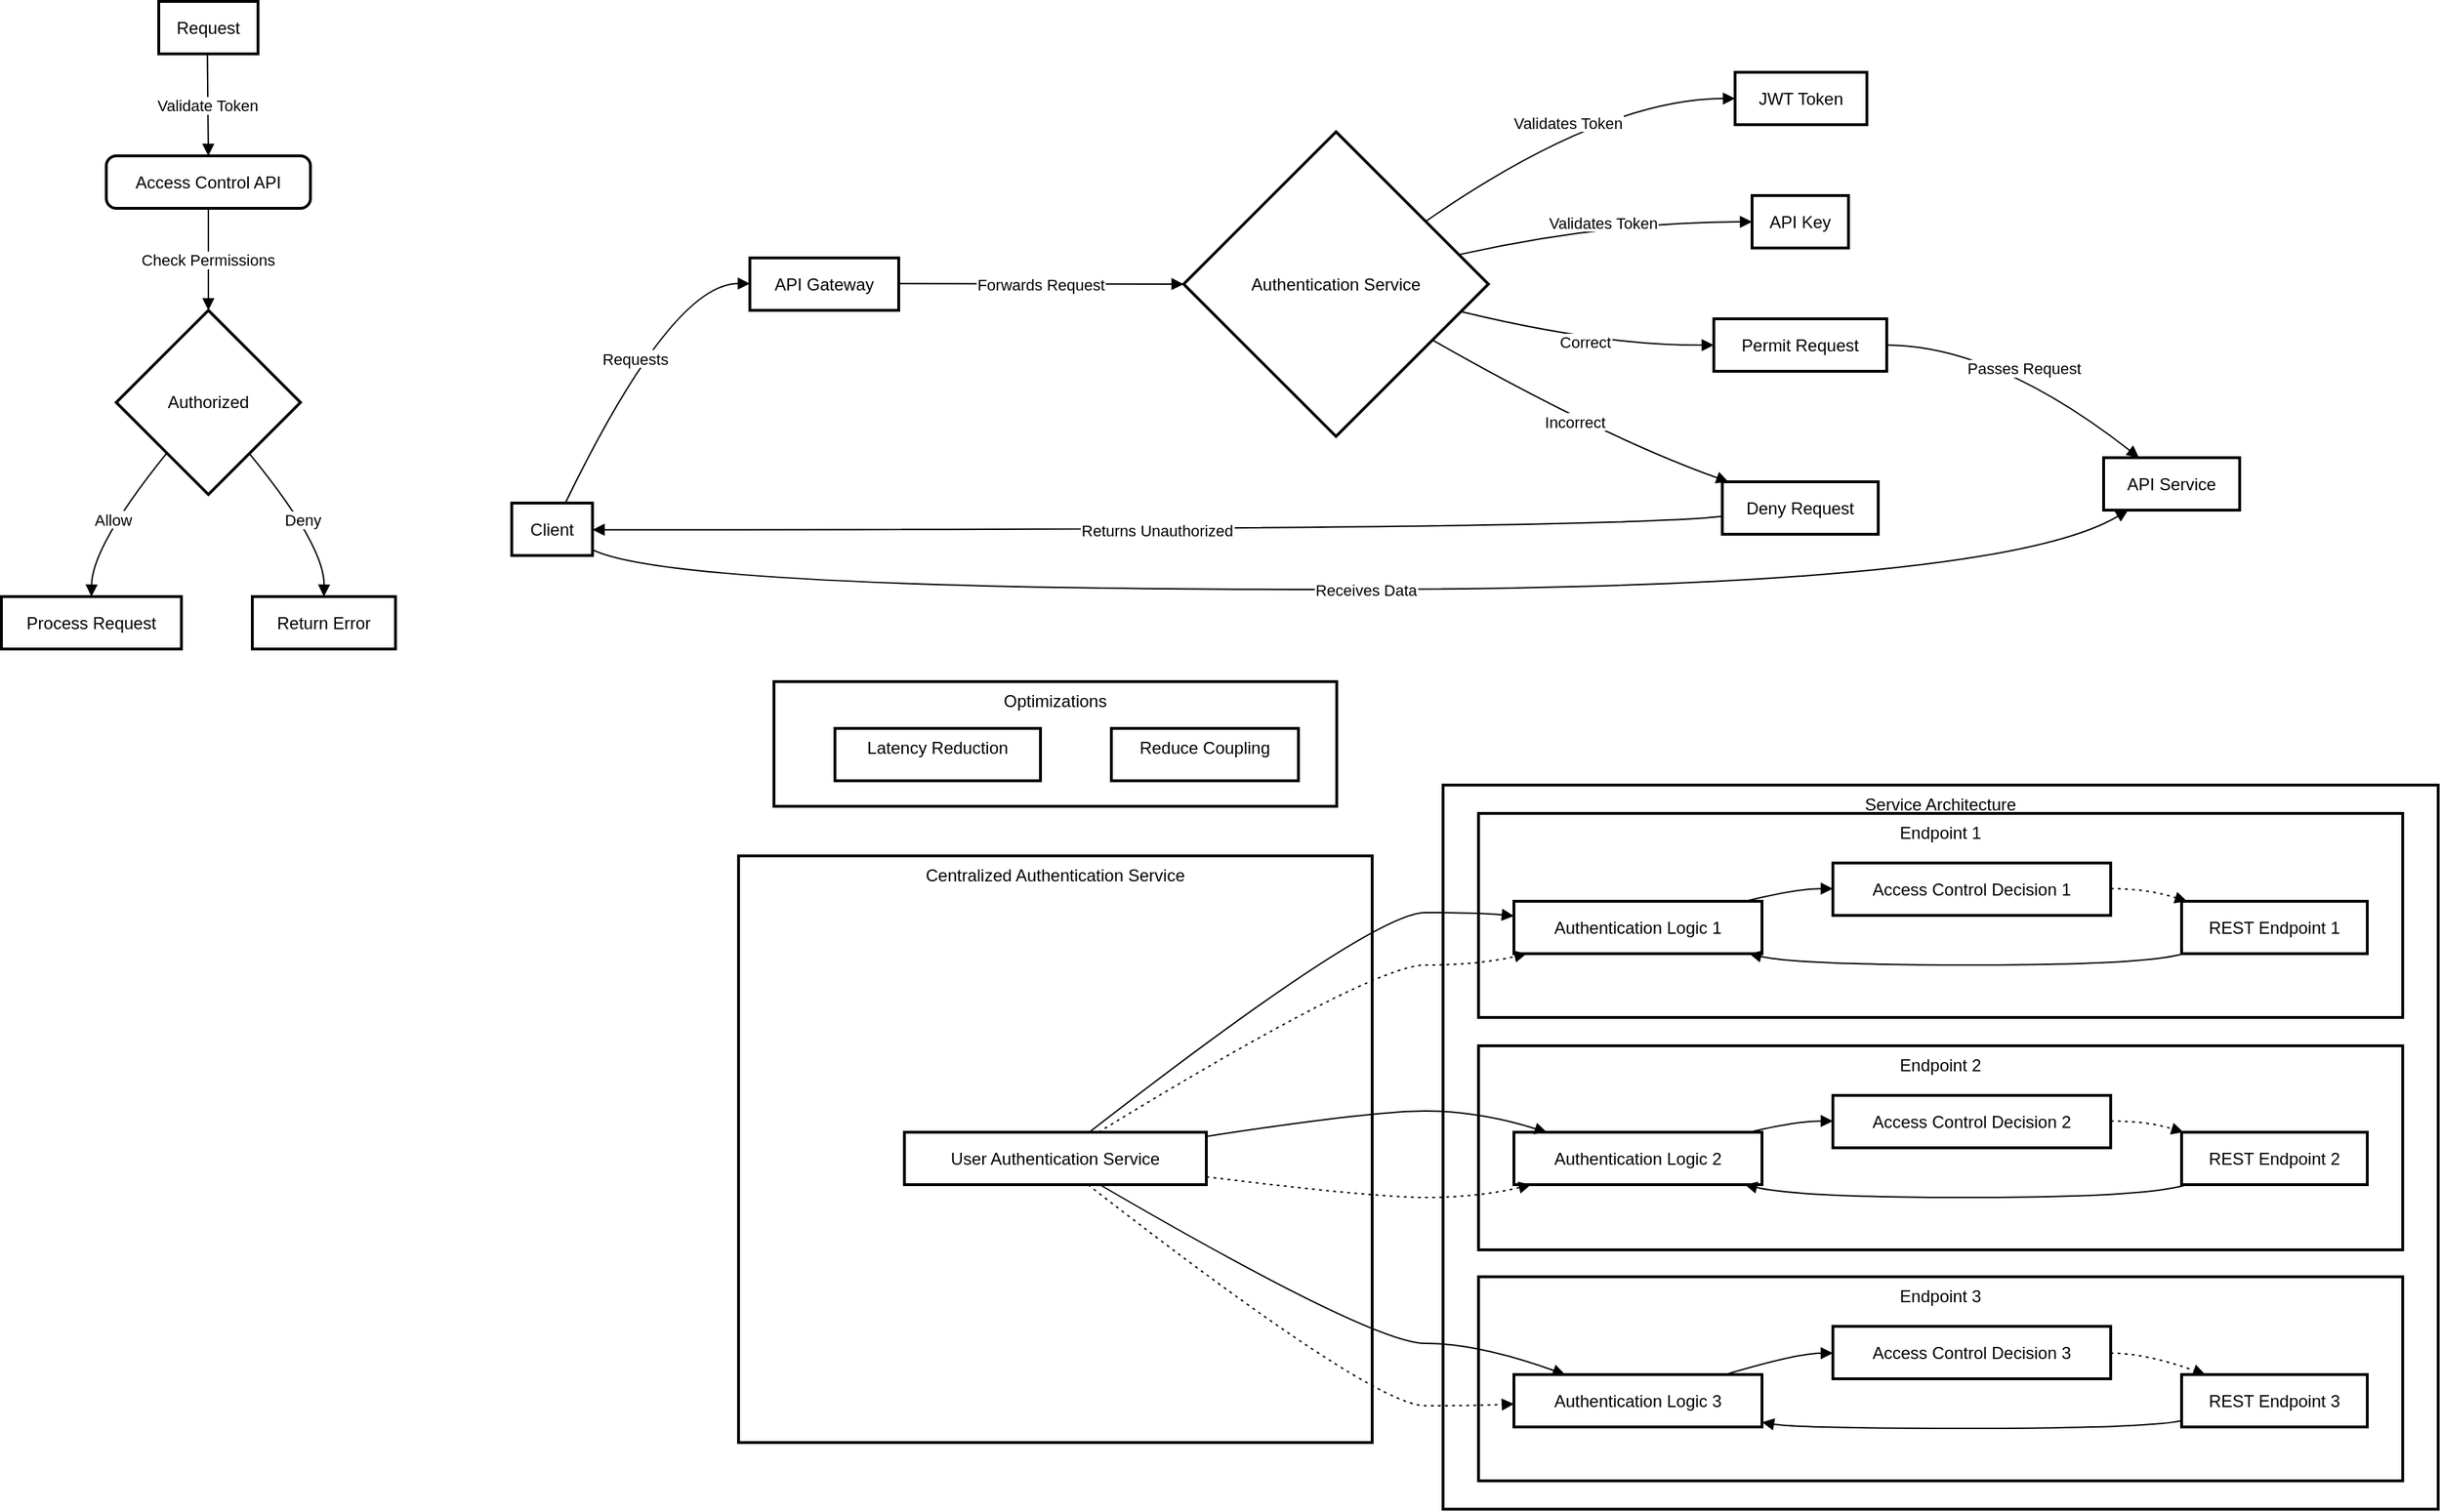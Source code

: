 <mxfile version="24.7.7">
  <diagram name="Page-1" id="MOcFmovRXAjLy9BOT2LX">
    <mxGraphModel dx="2046" dy="616" grid="1" gridSize="10" guides="1" tooltips="1" connect="1" arrows="1" fold="1" page="1" pageScale="1" pageWidth="850" pageHeight="1100" math="0" shadow="0">
      <root>
        <mxCell id="0" />
        <mxCell id="1" parent="0" />
        <mxCell id="2" value="Request" style="whiteSpace=wrap;strokeWidth=2;" parent="1" vertex="1">
          <mxGeometry x="-389" y="30" width="70" height="37" as="geometry" />
        </mxCell>
        <mxCell id="3" value="Access Control API" style="rounded=1;absoluteArcSize=1;arcSize=14;whiteSpace=wrap;strokeWidth=2;" parent="1" vertex="1">
          <mxGeometry x="-426" y="139" width="144" height="37" as="geometry" />
        </mxCell>
        <mxCell id="4" value="Authorized" style="rhombus;strokeWidth=2;whiteSpace=wrap;" parent="1" vertex="1">
          <mxGeometry x="-419" y="248" width="130" height="130" as="geometry" />
        </mxCell>
        <mxCell id="5" value="Process Request" style="whiteSpace=wrap;strokeWidth=2;" parent="1" vertex="1">
          <mxGeometry x="-500" y="450" width="127" height="37" as="geometry" />
        </mxCell>
        <mxCell id="6" value="Return Error" style="whiteSpace=wrap;strokeWidth=2;" parent="1" vertex="1">
          <mxGeometry x="-323" y="450" width="101" height="37" as="geometry" />
        </mxCell>
        <mxCell id="7" value="Validate Token" style="curved=1;startArrow=none;endArrow=block;exitX=0.49;exitY=1;entryX=0.5;entryY=0;" parent="1" source="2" target="3" edge="1">
          <mxGeometry relative="1" as="geometry">
            <Array as="points" />
          </mxGeometry>
        </mxCell>
        <mxCell id="8" value="Check Permissions" style="curved=1;startArrow=none;endArrow=block;exitX=0.5;exitY=1;entryX=0.5;entryY=0;" parent="1" source="3" target="4" edge="1">
          <mxGeometry relative="1" as="geometry">
            <Array as="points" />
          </mxGeometry>
        </mxCell>
        <mxCell id="9" value="Allow" style="curved=1;startArrow=none;endArrow=block;exitX=0.09;exitY=1;entryX=0.5;entryY=0;" parent="1" source="4" target="5" edge="1">
          <mxGeometry relative="1" as="geometry">
            <Array as="points">
              <mxPoint x="-436" y="414" />
            </Array>
          </mxGeometry>
        </mxCell>
        <mxCell id="10" value="Deny" style="curved=1;startArrow=none;endArrow=block;exitX=0.9;exitY=1;entryX=0.5;entryY=0;" parent="1" source="4" target="6" edge="1">
          <mxGeometry relative="1" as="geometry">
            <Array as="points">
              <mxPoint x="-272" y="414" />
            </Array>
          </mxGeometry>
        </mxCell>
        <mxCell id="TSMCGkvwtsyavsWyP97d-10" value="Client" style="whiteSpace=wrap;strokeWidth=2;" vertex="1" parent="1">
          <mxGeometry x="-140" y="384" width="57" height="37" as="geometry" />
        </mxCell>
        <mxCell id="TSMCGkvwtsyavsWyP97d-11" value="API Gateway" style="whiteSpace=wrap;strokeWidth=2;" vertex="1" parent="1">
          <mxGeometry x="28" y="211" width="105" height="37" as="geometry" />
        </mxCell>
        <mxCell id="TSMCGkvwtsyavsWyP97d-12" value="Authentication Service" style="rhombus;strokeWidth=2;whiteSpace=wrap;" vertex="1" parent="1">
          <mxGeometry x="334" y="122" width="215" height="215" as="geometry" />
        </mxCell>
        <mxCell id="TSMCGkvwtsyavsWyP97d-13" value="JWT Token" style="whiteSpace=wrap;strokeWidth=2;" vertex="1" parent="1">
          <mxGeometry x="723" y="80" width="93" height="37" as="geometry" />
        </mxCell>
        <mxCell id="TSMCGkvwtsyavsWyP97d-14" value="API Key" style="whiteSpace=wrap;strokeWidth=2;" vertex="1" parent="1">
          <mxGeometry x="735" y="167" width="68" height="37" as="geometry" />
        </mxCell>
        <mxCell id="TSMCGkvwtsyavsWyP97d-15" value="Permit Request" style="whiteSpace=wrap;strokeWidth=2;" vertex="1" parent="1">
          <mxGeometry x="708" y="254" width="122" height="37" as="geometry" />
        </mxCell>
        <mxCell id="TSMCGkvwtsyavsWyP97d-16" value="Deny Request" style="whiteSpace=wrap;strokeWidth=2;" vertex="1" parent="1">
          <mxGeometry x="714" y="369" width="110" height="37" as="geometry" />
        </mxCell>
        <mxCell id="TSMCGkvwtsyavsWyP97d-17" value="API Service" style="whiteSpace=wrap;strokeWidth=2;" vertex="1" parent="1">
          <mxGeometry x="983" y="352" width="96" height="37" as="geometry" />
        </mxCell>
        <mxCell id="TSMCGkvwtsyavsWyP97d-18" value="Requests" style="curved=1;startArrow=none;endArrow=block;exitX=0.66;exitY=0.01;entryX=0;entryY=0.49;rounded=0;" edge="1" parent="1" source="TSMCGkvwtsyavsWyP97d-10" target="TSMCGkvwtsyavsWyP97d-11">
          <mxGeometry relative="1" as="geometry">
            <Array as="points">
              <mxPoint x="-27" y="229" />
            </Array>
          </mxGeometry>
        </mxCell>
        <mxCell id="TSMCGkvwtsyavsWyP97d-19" value="Forwards Request" style="curved=1;startArrow=none;endArrow=block;exitX=1;exitY=0.49;entryX=0;entryY=0.5;rounded=0;" edge="1" parent="1" source="TSMCGkvwtsyavsWyP97d-11" target="TSMCGkvwtsyavsWyP97d-12">
          <mxGeometry relative="1" as="geometry">
            <Array as="points" />
          </mxGeometry>
        </mxCell>
        <mxCell id="TSMCGkvwtsyavsWyP97d-20" value="Validates Token" style="curved=1;startArrow=none;endArrow=block;exitX=1;exitY=0.15;entryX=-0.01;entryY=0.5;rounded=0;" edge="1" parent="1" source="TSMCGkvwtsyavsWyP97d-12" target="TSMCGkvwtsyavsWyP97d-13">
          <mxGeometry relative="1" as="geometry">
            <Array as="points">
              <mxPoint x="629" y="99" />
            </Array>
          </mxGeometry>
        </mxCell>
        <mxCell id="TSMCGkvwtsyavsWyP97d-21" value="Validates Token" style="curved=1;startArrow=none;endArrow=block;exitX=1;exitY=0.38;entryX=0;entryY=0.5;rounded=0;" edge="1" parent="1" source="TSMCGkvwtsyavsWyP97d-12" target="TSMCGkvwtsyavsWyP97d-14">
          <mxGeometry relative="1" as="geometry">
            <Array as="points">
              <mxPoint x="629" y="186" />
            </Array>
          </mxGeometry>
        </mxCell>
        <mxCell id="TSMCGkvwtsyavsWyP97d-22" value="Correct" style="curved=1;startArrow=none;endArrow=block;exitX=1;exitY=0.61;entryX=0;entryY=0.5;rounded=0;" edge="1" parent="1" source="TSMCGkvwtsyavsWyP97d-12" target="TSMCGkvwtsyavsWyP97d-15">
          <mxGeometry relative="1" as="geometry">
            <Array as="points">
              <mxPoint x="629" y="273" />
            </Array>
          </mxGeometry>
        </mxCell>
        <mxCell id="TSMCGkvwtsyavsWyP97d-23" value="Incorrect" style="curved=1;startArrow=none;endArrow=block;exitX=1;exitY=0.79;entryX=0.03;entryY=-0.01;rounded=0;" edge="1" parent="1" source="TSMCGkvwtsyavsWyP97d-12" target="TSMCGkvwtsyavsWyP97d-16">
          <mxGeometry relative="1" as="geometry">
            <Array as="points">
              <mxPoint x="629" y="337" />
            </Array>
          </mxGeometry>
        </mxCell>
        <mxCell id="TSMCGkvwtsyavsWyP97d-24" value="Passes Request" style="curved=1;startArrow=none;endArrow=block;exitX=1;exitY=0.5;entryX=0.26;entryY=0;rounded=0;" edge="1" parent="1" source="TSMCGkvwtsyavsWyP97d-15" target="TSMCGkvwtsyavsWyP97d-17">
          <mxGeometry relative="1" as="geometry">
            <Array as="points">
              <mxPoint x="907" y="273" />
            </Array>
          </mxGeometry>
        </mxCell>
        <mxCell id="TSMCGkvwtsyavsWyP97d-25" value="Returns Unauthorized" style="curved=1;startArrow=none;endArrow=block;exitX=0;exitY=0.66;entryX=1;entryY=0.51;rounded=0;" edge="1" parent="1" source="TSMCGkvwtsyavsWyP97d-16" target="TSMCGkvwtsyavsWyP97d-10">
          <mxGeometry relative="1" as="geometry">
            <Array as="points">
              <mxPoint x="629" y="403" />
            </Array>
          </mxGeometry>
        </mxCell>
        <mxCell id="TSMCGkvwtsyavsWyP97d-26" value="Receives Data" style="curved=1;startArrow=none;endArrow=block;exitX=1;exitY=0.89;entryX=0.18;entryY=1;rounded=0;" edge="1" parent="1" source="TSMCGkvwtsyavsWyP97d-10" target="TSMCGkvwtsyavsWyP97d-17">
          <mxGeometry relative="1" as="geometry">
            <Array as="points">
              <mxPoint x="-27" y="445" />
              <mxPoint x="907" y="445" />
            </Array>
          </mxGeometry>
        </mxCell>
        <mxCell id="TSMCGkvwtsyavsWyP97d-27" value="Optimizations" style="whiteSpace=wrap;strokeWidth=2;verticalAlign=top;" vertex="1" parent="1">
          <mxGeometry x="45" y="510" width="397" height="88" as="geometry" />
        </mxCell>
        <mxCell id="TSMCGkvwtsyavsWyP97d-28" value="Latency Reduction" style="whiteSpace=wrap;strokeWidth=2;verticalAlign=top;" vertex="1" parent="TSMCGkvwtsyavsWyP97d-27">
          <mxGeometry x="43" y="33" width="145" height="37" as="geometry" />
        </mxCell>
        <mxCell id="TSMCGkvwtsyavsWyP97d-29" value="Reduce Coupling" style="whiteSpace=wrap;strokeWidth=2;verticalAlign=top;" vertex="1" parent="TSMCGkvwtsyavsWyP97d-27">
          <mxGeometry x="238" y="33" width="132" height="37" as="geometry" />
        </mxCell>
        <mxCell id="TSMCGkvwtsyavsWyP97d-30" value="Centralized Authentication Service" style="whiteSpace=wrap;strokeWidth=2;verticalAlign=top;" vertex="1" parent="1">
          <mxGeometry x="20" y="633" width="447" height="414" as="geometry" />
        </mxCell>
        <mxCell id="TSMCGkvwtsyavsWyP97d-31" value="User Authentication Service" style="whiteSpace=wrap;strokeWidth=2;" vertex="1" parent="1">
          <mxGeometry x="137" y="828" width="213" height="37" as="geometry" />
        </mxCell>
        <mxCell id="TSMCGkvwtsyavsWyP97d-32" value="Service Architecture" style="whiteSpace=wrap;strokeWidth=2;verticalAlign=top;" vertex="1" parent="1">
          <mxGeometry x="517" y="583" width="702" height="511" as="geometry" />
        </mxCell>
        <mxCell id="TSMCGkvwtsyavsWyP97d-33" value="Endpoint 1" style="whiteSpace=wrap;strokeWidth=2;verticalAlign=top;" vertex="1" parent="1">
          <mxGeometry x="542" y="603" width="652" height="144" as="geometry" />
        </mxCell>
        <mxCell id="TSMCGkvwtsyavsWyP97d-34" value="Endpoint 2" style="whiteSpace=wrap;strokeWidth=2;verticalAlign=top;" vertex="1" parent="1">
          <mxGeometry x="542" y="767" width="652" height="144" as="geometry" />
        </mxCell>
        <mxCell id="TSMCGkvwtsyavsWyP97d-35" value="Endpoint 3" style="whiteSpace=wrap;strokeWidth=2;verticalAlign=top;" vertex="1" parent="1">
          <mxGeometry x="542" y="930" width="652" height="144" as="geometry" />
        </mxCell>
        <mxCell id="TSMCGkvwtsyavsWyP97d-36" value="REST Endpoint 3" style="whiteSpace=wrap;strokeWidth=2;" vertex="1" parent="1">
          <mxGeometry x="1038" y="999" width="131" height="37" as="geometry" />
        </mxCell>
        <mxCell id="TSMCGkvwtsyavsWyP97d-37" value="Authentication Logic 3" style="whiteSpace=wrap;strokeWidth=2;" vertex="1" parent="1">
          <mxGeometry x="567" y="999" width="175" height="37" as="geometry" />
        </mxCell>
        <mxCell id="TSMCGkvwtsyavsWyP97d-38" value="Access Control Decision 3" style="whiteSpace=wrap;strokeWidth=2;" vertex="1" parent="1">
          <mxGeometry x="792" y="965" width="196" height="37" as="geometry" />
        </mxCell>
        <mxCell id="TSMCGkvwtsyavsWyP97d-39" value="REST Endpoint 2" style="whiteSpace=wrap;strokeWidth=2;" vertex="1" parent="1">
          <mxGeometry x="1038" y="828" width="131" height="37" as="geometry" />
        </mxCell>
        <mxCell id="TSMCGkvwtsyavsWyP97d-40" value="Authentication Logic 2" style="whiteSpace=wrap;strokeWidth=2;" vertex="1" parent="1">
          <mxGeometry x="567" y="828" width="175" height="37" as="geometry" />
        </mxCell>
        <mxCell id="TSMCGkvwtsyavsWyP97d-41" value="Access Control Decision 2" style="whiteSpace=wrap;strokeWidth=2;" vertex="1" parent="1">
          <mxGeometry x="792" y="802" width="196" height="37" as="geometry" />
        </mxCell>
        <mxCell id="TSMCGkvwtsyavsWyP97d-42" value="REST Endpoint 1" style="whiteSpace=wrap;strokeWidth=2;" vertex="1" parent="1">
          <mxGeometry x="1038" y="665" width="131" height="37" as="geometry" />
        </mxCell>
        <mxCell id="TSMCGkvwtsyavsWyP97d-43" value="Authentication Logic 1" style="whiteSpace=wrap;strokeWidth=2;" vertex="1" parent="1">
          <mxGeometry x="567" y="665" width="175" height="37" as="geometry" />
        </mxCell>
        <mxCell id="TSMCGkvwtsyavsWyP97d-44" value="Access Control Decision 1" style="whiteSpace=wrap;strokeWidth=2;" vertex="1" parent="1">
          <mxGeometry x="792" y="638" width="196" height="37" as="geometry" />
        </mxCell>
        <mxCell id="TSMCGkvwtsyavsWyP97d-45" value="" style="curved=1;startArrow=none;endArrow=block;exitX=0.02;exitY=0.99;entryX=0.94;entryY=0.99;rounded=0;" edge="1" parent="1" source="TSMCGkvwtsyavsWyP97d-42" target="TSMCGkvwtsyavsWyP97d-43">
          <mxGeometry relative="1" as="geometry">
            <Array as="points">
              <mxPoint x="1013" y="710" />
              <mxPoint x="767" y="710" />
            </Array>
          </mxGeometry>
        </mxCell>
        <mxCell id="TSMCGkvwtsyavsWyP97d-46" value="" style="curved=1;startArrow=none;endArrow=block;exitX=0.94;exitY=-0.01;entryX=0;entryY=0.49;rounded=0;" edge="1" parent="1" source="TSMCGkvwtsyavsWyP97d-43" target="TSMCGkvwtsyavsWyP97d-44">
          <mxGeometry relative="1" as="geometry">
            <Array as="points">
              <mxPoint x="767" y="656" />
            </Array>
          </mxGeometry>
        </mxCell>
        <mxCell id="TSMCGkvwtsyavsWyP97d-47" value="" style="curved=1;startArrow=none;endArrow=block;exitX=0.02;exitY=1.01;entryX=0.94;entryY=1.01;rounded=0;" edge="1" parent="1" source="TSMCGkvwtsyavsWyP97d-39" target="TSMCGkvwtsyavsWyP97d-40">
          <mxGeometry relative="1" as="geometry">
            <Array as="points">
              <mxPoint x="1013" y="874" />
              <mxPoint x="767" y="874" />
            </Array>
          </mxGeometry>
        </mxCell>
        <mxCell id="TSMCGkvwtsyavsWyP97d-48" value="" style="curved=1;startArrow=none;endArrow=block;exitX=0.94;exitY=0.01;entryX=0;entryY=0.49;rounded=0;" edge="1" parent="1" source="TSMCGkvwtsyavsWyP97d-40" target="TSMCGkvwtsyavsWyP97d-41">
          <mxGeometry relative="1" as="geometry">
            <Array as="points">
              <mxPoint x="767" y="820" />
            </Array>
          </mxGeometry>
        </mxCell>
        <mxCell id="TSMCGkvwtsyavsWyP97d-49" value="" style="curved=1;startArrow=none;endArrow=block;exitX=0;exitY=0.88;entryX=1;entryY=0.91;rounded=0;" edge="1" parent="1" source="TSMCGkvwtsyavsWyP97d-36" target="TSMCGkvwtsyavsWyP97d-37">
          <mxGeometry relative="1" as="geometry">
            <Array as="points">
              <mxPoint x="1013" y="1037" />
              <mxPoint x="767" y="1037" />
            </Array>
          </mxGeometry>
        </mxCell>
        <mxCell id="TSMCGkvwtsyavsWyP97d-50" value="" style="curved=1;startArrow=none;endArrow=block;exitX=0.86;exitY=-0.01;entryX=0;entryY=0.51;rounded=0;" edge="1" parent="1" source="TSMCGkvwtsyavsWyP97d-37" target="TSMCGkvwtsyavsWyP97d-38">
          <mxGeometry relative="1" as="geometry">
            <Array as="points">
              <mxPoint x="767" y="984" />
            </Array>
          </mxGeometry>
        </mxCell>
        <mxCell id="TSMCGkvwtsyavsWyP97d-51" value="" style="curved=1;startArrow=none;endArrow=block;exitX=0.61;exitY=0.01;entryX=0;entryY=0.28;rounded=0;" edge="1" parent="1" source="TSMCGkvwtsyavsWyP97d-31" target="TSMCGkvwtsyavsWyP97d-43">
          <mxGeometry relative="1" as="geometry">
            <Array as="points">
              <mxPoint x="467" y="673" />
              <mxPoint x="542" y="673" />
            </Array>
          </mxGeometry>
        </mxCell>
        <mxCell id="TSMCGkvwtsyavsWyP97d-52" value="" style="curved=1;startArrow=none;endArrow=block;exitX=1;exitY=0.08;entryX=0.14;entryY=0.01;rounded=0;" edge="1" parent="1" source="TSMCGkvwtsyavsWyP97d-31" target="TSMCGkvwtsyavsWyP97d-40">
          <mxGeometry relative="1" as="geometry">
            <Array as="points">
              <mxPoint x="467" y="813" />
              <mxPoint x="542" y="813" />
            </Array>
          </mxGeometry>
        </mxCell>
        <mxCell id="TSMCGkvwtsyavsWyP97d-53" value="" style="curved=1;startArrow=none;endArrow=block;exitX=0.65;exitY=1.01;entryX=0.2;entryY=-0.01;rounded=0;" edge="1" parent="1" source="TSMCGkvwtsyavsWyP97d-31" target="TSMCGkvwtsyavsWyP97d-37">
          <mxGeometry relative="1" as="geometry">
            <Array as="points">
              <mxPoint x="467" y="977" />
              <mxPoint x="542" y="977" />
            </Array>
          </mxGeometry>
        </mxCell>
        <mxCell id="TSMCGkvwtsyavsWyP97d-54" value="" style="curved=1;dashed=1;dashPattern=2 3;startArrow=none;endArrow=block;exitX=1;exitY=0.49;entryX=0.02;entryY=-0.01;rounded=0;" edge="1" parent="1" source="TSMCGkvwtsyavsWyP97d-44" target="TSMCGkvwtsyavsWyP97d-42">
          <mxGeometry relative="1" as="geometry">
            <Array as="points">
              <mxPoint x="1013" y="656" />
            </Array>
          </mxGeometry>
        </mxCell>
        <mxCell id="TSMCGkvwtsyavsWyP97d-55" value="" style="curved=1;dashed=1;dashPattern=2 3;startArrow=none;endArrow=block;exitX=1;exitY=0.49;entryX=0.02;entryY=0.01;rounded=0;" edge="1" parent="1" source="TSMCGkvwtsyavsWyP97d-41" target="TSMCGkvwtsyavsWyP97d-39">
          <mxGeometry relative="1" as="geometry">
            <Array as="points">
              <mxPoint x="1013" y="820" />
            </Array>
          </mxGeometry>
        </mxCell>
        <mxCell id="TSMCGkvwtsyavsWyP97d-56" value="" style="curved=1;dashed=1;dashPattern=2 3;startArrow=none;endArrow=block;exitX=1;exitY=0.51;entryX=0.12;entryY=-0.01;rounded=0;" edge="1" parent="1" source="TSMCGkvwtsyavsWyP97d-38" target="TSMCGkvwtsyavsWyP97d-36">
          <mxGeometry relative="1" as="geometry">
            <Array as="points">
              <mxPoint x="1013" y="984" />
            </Array>
          </mxGeometry>
        </mxCell>
        <mxCell id="TSMCGkvwtsyavsWyP97d-57" value="" style="curved=1;dashed=1;dashPattern=2 3;startArrow=none;endArrow=block;exitX=0.64;exitY=0.01;entryX=0.06;entryY=0.99;rounded=0;" edge="1" parent="1" source="TSMCGkvwtsyavsWyP97d-31" target="TSMCGkvwtsyavsWyP97d-43">
          <mxGeometry relative="1" as="geometry">
            <Array as="points">
              <mxPoint x="467" y="710" />
              <mxPoint x="542" y="710" />
            </Array>
          </mxGeometry>
        </mxCell>
        <mxCell id="TSMCGkvwtsyavsWyP97d-58" value="" style="curved=1;dashed=1;dashPattern=2 3;startArrow=none;endArrow=block;exitX=1;exitY=0.85;entryX=0.06;entryY=1.01;rounded=0;" edge="1" parent="1" source="TSMCGkvwtsyavsWyP97d-31" target="TSMCGkvwtsyavsWyP97d-40">
          <mxGeometry relative="1" as="geometry">
            <Array as="points">
              <mxPoint x="467" y="874" />
              <mxPoint x="542" y="874" />
            </Array>
          </mxGeometry>
        </mxCell>
        <mxCell id="TSMCGkvwtsyavsWyP97d-59" value="" style="curved=1;dashed=1;dashPattern=2 3;startArrow=none;endArrow=block;exitX=0.61;exitY=1.01;entryX=0;entryY=0.56;rounded=0;" edge="1" parent="1" source="TSMCGkvwtsyavsWyP97d-31" target="TSMCGkvwtsyavsWyP97d-37">
          <mxGeometry relative="1" as="geometry">
            <Array as="points">
              <mxPoint x="467" y="1021" />
              <mxPoint x="542" y="1021" />
            </Array>
          </mxGeometry>
        </mxCell>
      </root>
    </mxGraphModel>
  </diagram>
</mxfile>
